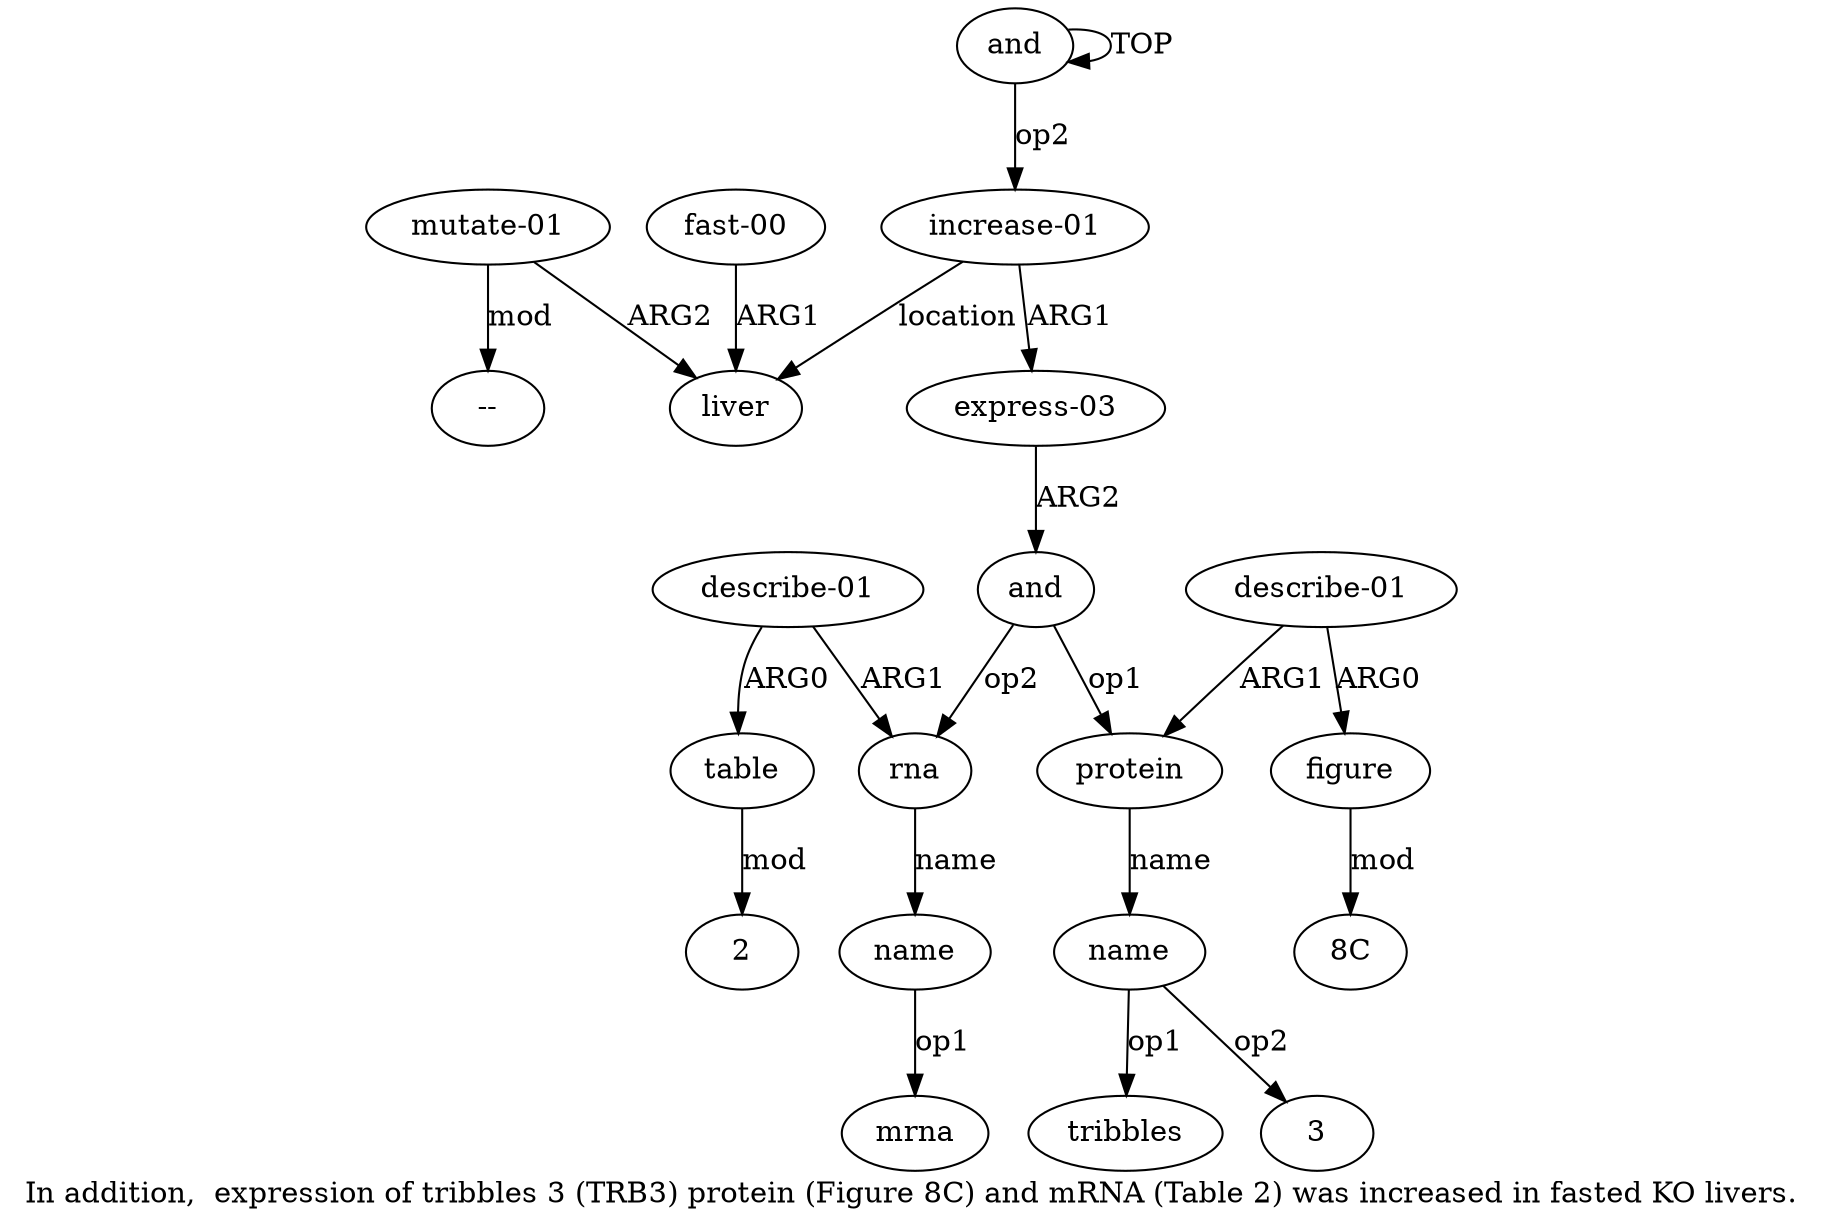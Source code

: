 digraph  {
	graph [label="In addition,  expression of tribbles 3 (TRB3) protein (Figure 8C) and mRNA (Table 2) was increased in fasted KO livers."];
	node [label="\N"];
	a14	 [color=black,
		gold_ind=14,
		gold_label="mutate-01",
		label="mutate-01",
		test_ind=14,
		test_label="mutate-01"];
	"a14 --"	 [color=black,
		gold_ind=-1,
		gold_label="--",
		label="--",
		test_ind=-1,
		test_label="--"];
	a14 -> "a14 --" [key=0,
	color=black,
	gold_label=mod,
	label=mod,
	test_label=mod];
a12 [color=black,
	gold_ind=12,
	gold_label=liver,
	label=liver,
	test_ind=12,
	test_label=liver];
a14 -> a12 [key=0,
color=black,
gold_label=ARG2,
label=ARG2,
test_label=ARG2];
"a5 3" [color=black,
gold_ind=-1,
gold_label=3,
label=3,
test_ind=-1,
test_label=3];
a11 [color=black,
gold_ind=11,
gold_label=table,
label=table,
test_ind=11,
test_label=table];
"a11 2" [color=black,
gold_ind=-1,
gold_label=2,
label=2,
test_ind=-1,
test_label=2];
a11 -> "a11 2" [key=0,
color=black,
gold_label=mod,
label=mod,
test_label=mod];
a10 [color=black,
gold_ind=10,
gold_label="describe-01",
label="describe-01",
test_ind=10,
test_label="describe-01"];
a10 -> a11 [key=0,
color=black,
gold_label=ARG0,
label=ARG0,
test_label=ARG0];
a8 [color=black,
gold_ind=8,
gold_label=rna,
label=rna,
test_ind=8,
test_label=rna];
a10 -> a8 [key=0,
color=black,
gold_label=ARG1,
label=ARG1,
test_label=ARG1];
a13 [color=black,
gold_ind=13,
gold_label="fast-00",
label="fast-00",
test_ind=13,
test_label="fast-00"];
a13 -> a12 [key=0,
color=black,
gold_label=ARG1,
label=ARG1,
test_label=ARG1];
"a9 mrna" [color=black,
gold_ind=-1,
gold_label=mrna,
label=mrna,
test_ind=-1,
test_label=mrna];
"a7 8C" [color=black,
gold_ind=-1,
gold_label="8C",
label="8C",
test_ind=-1,
test_label="8C"];
a1 [color=black,
gold_ind=1,
gold_label="increase-01",
label="increase-01",
test_ind=1,
test_label="increase-01"];
a1 -> a12 [key=0,
color=black,
gold_label=location,
label=location,
test_label=location];
a2 [color=black,
gold_ind=2,
gold_label="express-03",
label="express-03",
test_ind=2,
test_label="express-03"];
a1 -> a2 [key=0,
color=black,
gold_label=ARG1,
label=ARG1,
test_label=ARG1];
a0 [color=black,
gold_ind=0,
gold_label=and,
label=and,
test_ind=0,
test_label=and];
a0 -> a1 [key=0,
color=black,
gold_label=op2,
label=op2,
test_label=op2];
a0 -> a0 [key=0,
color=black,
gold_label=TOP,
label=TOP,
test_label=TOP];
a3 [color=black,
gold_ind=3,
gold_label=and,
label=and,
test_ind=3,
test_label=and];
a4 [color=black,
gold_ind=4,
gold_label=protein,
label=protein,
test_ind=4,
test_label=protein];
a3 -> a4 [key=0,
color=black,
gold_label=op1,
label=op1,
test_label=op1];
a3 -> a8 [key=0,
color=black,
gold_label=op2,
label=op2,
test_label=op2];
a2 -> a3 [key=0,
color=black,
gold_label=ARG2,
label=ARG2,
test_label=ARG2];
a5 [color=black,
gold_ind=5,
gold_label=name,
label=name,
test_ind=5,
test_label=name];
a5 -> "a5 3" [key=0,
color=black,
gold_label=op2,
label=op2,
test_label=op2];
"a5 tribbles" [color=black,
gold_ind=-1,
gold_label=tribbles,
label=tribbles,
test_ind=-1,
test_label=tribbles];
a5 -> "a5 tribbles" [key=0,
color=black,
gold_label=op1,
label=op1,
test_label=op1];
a4 -> a5 [key=0,
color=black,
gold_label=name,
label=name,
test_label=name];
a7 [color=black,
gold_ind=7,
gold_label=figure,
label=figure,
test_ind=7,
test_label=figure];
a7 -> "a7 8C" [key=0,
color=black,
gold_label=mod,
label=mod,
test_label=mod];
a6 [color=black,
gold_ind=6,
gold_label="describe-01",
label="describe-01",
test_ind=6,
test_label="describe-01"];
a6 -> a4 [key=0,
color=black,
gold_label=ARG1,
label=ARG1,
test_label=ARG1];
a6 -> a7 [key=0,
color=black,
gold_label=ARG0,
label=ARG0,
test_label=ARG0];
a9 [color=black,
gold_ind=9,
gold_label=name,
label=name,
test_ind=9,
test_label=name];
a9 -> "a9 mrna" [key=0,
color=black,
gold_label=op1,
label=op1,
test_label=op1];
a8 -> a9 [key=0,
color=black,
gold_label=name,
label=name,
test_label=name];
}
